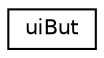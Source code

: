 digraph G
{
  edge [fontname="Helvetica",fontsize="10",labelfontname="Helvetica",labelfontsize="10"];
  node [fontname="Helvetica",fontsize="10",shape=record];
  rankdir=LR;
  Node1 [label="uiBut",height=0.2,width=0.4,color="black", fillcolor="white", style="filled",URL="$d5/dd7/structuiBut.html"];
}
